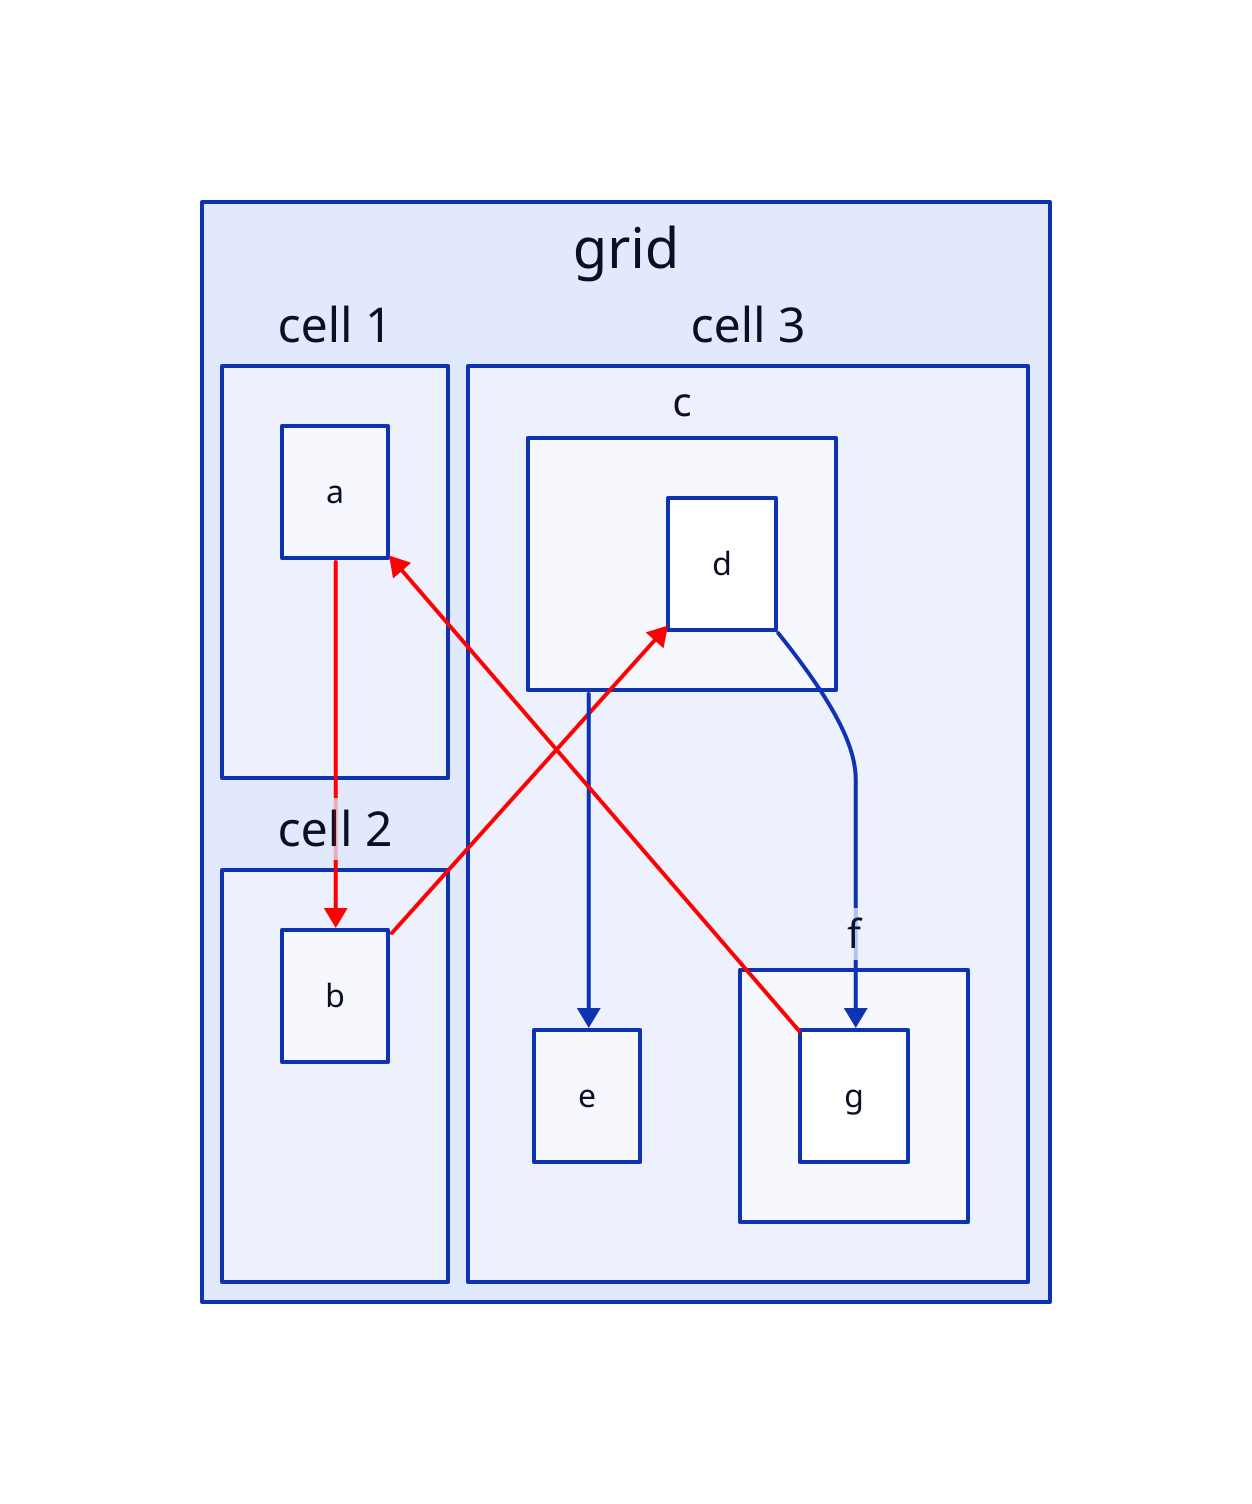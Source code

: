 classes.red.style.stroke: red
grid: {
  grid-columns: 2
  grid-gap: 10

  cell 1.a -> cell 2.b -> cell 3.c.d: {
    class: red
  }

  cell 3: {
    c -> e
    c.d -> f.g
  }
  cell 3.f.g -> cell 1.a: {
    class: red
  }
}
